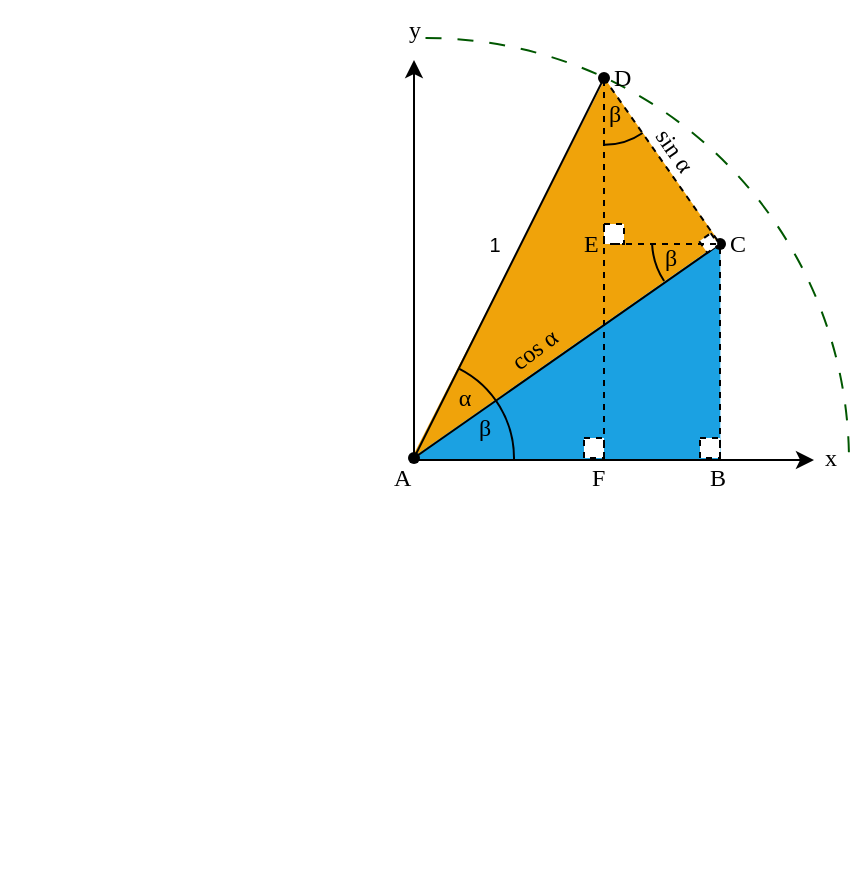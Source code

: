 <mxfile version="28.0.7">
  <diagram name="Page-1" id="98NNi3en-TZQ4uQMV90l">
    <mxGraphModel dx="1421" dy="1354" grid="1" gridSize="10" guides="1" tooltips="1" connect="1" arrows="1" fold="1" page="1" pageScale="1" pageWidth="827" pageHeight="1169" math="0" shadow="0">
      <root>
        <mxCell id="0" />
        <mxCell id="1" parent="0" />
        <mxCell id="PxSWsM7b8-aeUEH5RUzK-1" value="" style="verticalLabelPosition=bottom;verticalAlign=top;html=1;shape=mxgraph.basic.arc;startAngle=0;endAngle=0.248;aspect=fixed;dashed=1;dashPattern=8 8;fillColor=#008a00;fontColor=#ffffff;strokeColor=#005700;" vertex="1" parent="1">
          <mxGeometry x="14" y="359" width="423.5" height="423.5" as="geometry" />
        </mxCell>
        <mxCell id="hgMQAKNkKGoYwcbPnEij-1" value="" style="group" parent="1" vertex="1" connectable="0">
          <mxGeometry x="205" y="340" width="238" height="359" as="geometry" />
        </mxCell>
        <mxCell id="hgMQAKNkKGoYwcbPnEij-44" value="" style="verticalLabelPosition=bottom;verticalAlign=top;html=1;shape=mxgraph.basic.orthogonal_triangle;flipV=0;flipH=1;fillColor=#1ba1e2;fontColor=#ffffff;strokeColor=none;" parent="hgMQAKNkKGoYwcbPnEij-1" vertex="1">
          <mxGeometry x="12.18" y="121" width="156" height="109" as="geometry" />
        </mxCell>
        <mxCell id="hgMQAKNkKGoYwcbPnEij-39" value="" style="verticalLabelPosition=bottom;verticalAlign=top;html=1;shape=mxgraph.basic.orthogonal_triangle;rotation=145;flipH=0;flipV=1;fillColor=#f0a30a;fontColor=#000000;strokeColor=none;" parent="hgMQAKNkKGoYwcbPnEij-1" vertex="1">
          <mxGeometry x="-31.82" y="84.27" width="188" height="100" as="geometry" />
        </mxCell>
        <mxCell id="hgMQAKNkKGoYwcbPnEij-7" value="" style="verticalLabelPosition=bottom;verticalAlign=top;html=1;shape=mxgraph.basic.arc;startAngle=0.075;endAngle=0.253;" parent="hgMQAKNkKGoYwcbPnEij-1" vertex="1">
          <mxGeometry x="-35" y="179" width="100" height="100" as="geometry" />
        </mxCell>
        <mxCell id="hgMQAKNkKGoYwcbPnEij-2" value="" style="endArrow=classic;html=1;rounded=0;strokeColor=light-dark(#000000,#FF3333);" parent="hgMQAKNkKGoYwcbPnEij-1" edge="1">
          <mxGeometry width="50" height="50" relative="1" as="geometry">
            <mxPoint x="15" y="230" as="sourcePoint" />
            <mxPoint x="15" y="30" as="targetPoint" />
          </mxGeometry>
        </mxCell>
        <mxCell id="hgMQAKNkKGoYwcbPnEij-3" value="" style="endArrow=classic;html=1;rounded=0;fillColor=#a20025;strokeColor=light-dark(#000000,#3333FF);" parent="hgMQAKNkKGoYwcbPnEij-1" edge="1">
          <mxGeometry width="50" height="50" relative="1" as="geometry">
            <mxPoint x="15" y="230" as="sourcePoint" />
            <mxPoint x="215" y="230" as="targetPoint" />
          </mxGeometry>
        </mxCell>
        <mxCell id="hgMQAKNkKGoYwcbPnEij-4" value="&lt;font style=&quot;color: light-dark(rgb(0, 0, 0), rgb(51, 51, 255));&quot; face=&quot;Times New Roman&quot;&gt;x&lt;/font&gt;" style="text;html=1;align=center;verticalAlign=middle;resizable=0;points=[];autosize=1;strokeColor=none;fillColor=none;" parent="hgMQAKNkKGoYwcbPnEij-1" vertex="1">
          <mxGeometry x="208" y="214" width="30" height="30" as="geometry" />
        </mxCell>
        <mxCell id="hgMQAKNkKGoYwcbPnEij-5" value="&lt;font style=&quot;color: light-dark(rgb(0, 0, 0), rgb(255, 51, 51));&quot; face=&quot;Times New Roman&quot;&gt;y&lt;/font&gt;" style="text;html=1;align=center;verticalAlign=middle;resizable=0;points=[];autosize=1;strokeColor=none;fillColor=none;" parent="hgMQAKNkKGoYwcbPnEij-1" vertex="1">
          <mxGeometry width="30" height="30" as="geometry" />
        </mxCell>
        <mxCell id="hgMQAKNkKGoYwcbPnEij-15" value="" style="endArrow=none;html=1;rounded=0;entryX=0;entryY=0.5;entryDx=0;entryDy=0;strokeColor=light-dark(#000000,#FF9933);" parent="hgMQAKNkKGoYwcbPnEij-1" source="hgMQAKNkKGoYwcbPnEij-6" target="hgMQAKNkKGoYwcbPnEij-11" edge="1">
          <mxGeometry width="50" height="50" relative="1" as="geometry">
            <mxPoint x="50" y="159" as="sourcePoint" />
            <mxPoint x="100" y="109" as="targetPoint" />
          </mxGeometry>
        </mxCell>
        <mxCell id="hgMQAKNkKGoYwcbPnEij-16" value="" style="endArrow=none;html=1;rounded=0;exitX=0.867;exitY=0.483;exitDx=0;exitDy=0;exitPerimeter=0;entryX=0.317;entryY=0.617;entryDx=0;entryDy=0;entryPerimeter=0;strokeColor=light-dark(#000000,#FF9933);" parent="hgMQAKNkKGoYwcbPnEij-1" source="hgMQAKNkKGoYwcbPnEij-6" target="hgMQAKNkKGoYwcbPnEij-13" edge="1">
          <mxGeometry width="50" height="50" relative="1" as="geometry">
            <mxPoint x="50" y="159" as="sourcePoint" />
            <mxPoint x="100" y="109" as="targetPoint" />
          </mxGeometry>
        </mxCell>
        <mxCell id="hgMQAKNkKGoYwcbPnEij-20" value="" style="endArrow=none;html=1;rounded=0;exitX=0;exitY=0.5;exitDx=0;exitDy=0;dashed=1;" parent="hgMQAKNkKGoYwcbPnEij-1" source="hgMQAKNkKGoYwcbPnEij-14" target="hgMQAKNkKGoYwcbPnEij-10" edge="1">
          <mxGeometry width="50" height="50" relative="1" as="geometry">
            <mxPoint x="120" y="129" as="sourcePoint" />
            <mxPoint x="170" y="79" as="targetPoint" />
          </mxGeometry>
        </mxCell>
        <mxCell id="hgMQAKNkKGoYwcbPnEij-22" value="" style="rounded=0;whiteSpace=wrap;html=1;dashed=1;" parent="hgMQAKNkKGoYwcbPnEij-1" vertex="1">
          <mxGeometry x="110" y="112" width="10" height="10" as="geometry" />
        </mxCell>
        <mxCell id="hgMQAKNkKGoYwcbPnEij-27" value="" style="whiteSpace=wrap;html=1;aspect=fixed;dashed=1;" parent="hgMQAKNkKGoYwcbPnEij-1" vertex="1">
          <mxGeometry x="100" y="219" width="10" height="10" as="geometry" />
        </mxCell>
        <mxCell id="hgMQAKNkKGoYwcbPnEij-19" value="" style="endArrow=none;html=1;rounded=0;entryX=0;entryY=0.5;entryDx=0;entryDy=0;dashed=1;exitX=1;exitY=1;exitDx=0;exitDy=0;" parent="hgMQAKNkKGoYwcbPnEij-1" source="hgMQAKNkKGoYwcbPnEij-27" target="hgMQAKNkKGoYwcbPnEij-14" edge="1">
          <mxGeometry width="50" height="50" relative="1" as="geometry">
            <mxPoint x="110" y="220" as="sourcePoint" />
            <mxPoint x="180" y="140" as="targetPoint" />
          </mxGeometry>
        </mxCell>
        <mxCell id="hgMQAKNkKGoYwcbPnEij-28" value="" style="whiteSpace=wrap;html=1;aspect=fixed;dashed=1;" parent="hgMQAKNkKGoYwcbPnEij-1" vertex="1">
          <mxGeometry x="158" y="219" width="10" height="10" as="geometry" />
        </mxCell>
        <mxCell id="hgMQAKNkKGoYwcbPnEij-6" value="" style="shape=waypoint;sketch=0;size=6;pointerEvents=1;points=[];fillColor=none;resizable=0;rotatable=0;perimeter=centerPerimeter;snapToPoint=1;" parent="hgMQAKNkKGoYwcbPnEij-1" vertex="1">
          <mxGeometry x="5" y="219" width="20" height="20" as="geometry" />
        </mxCell>
        <mxCell id="hgMQAKNkKGoYwcbPnEij-12" value="" style="group" parent="hgMQAKNkKGoYwcbPnEij-1" vertex="1" connectable="0">
          <mxGeometry x="100" y="29" width="50" height="20" as="geometry" />
        </mxCell>
        <mxCell id="hgMQAKNkKGoYwcbPnEij-14" value="&lt;div align=&quot;left&quot;&gt;&lt;font face=&quot;Times New Roman&quot;&gt;&amp;nbsp;D&lt;/font&gt;&lt;/div&gt;" style="text;html=1;align=left;verticalAlign=middle;whiteSpace=wrap;rounded=0;" parent="hgMQAKNkKGoYwcbPnEij-12" vertex="1">
          <mxGeometry x="10" width="40" height="20" as="geometry" />
        </mxCell>
        <mxCell id="hgMQAKNkKGoYwcbPnEij-13" value="&#xa;" style="shape=waypoint;sketch=0;size=6;pointerEvents=1;points=[];fillColor=none;resizable=0;rotatable=0;perimeter=centerPerimeter;snapToPoint=1;dashed=1;dashPattern=8 8;" parent="hgMQAKNkKGoYwcbPnEij-12" vertex="1">
          <mxGeometry width="20" height="20" as="geometry" />
        </mxCell>
        <mxCell id="hgMQAKNkKGoYwcbPnEij-9" value="" style="group" parent="hgMQAKNkKGoYwcbPnEij-1" vertex="1" connectable="0">
          <mxGeometry x="158" y="112" width="50" height="20" as="geometry" />
        </mxCell>
        <mxCell id="hgMQAKNkKGoYwcbPnEij-10" value="&#xa;" style="shape=waypoint;sketch=0;size=6;pointerEvents=1;points=[];fillColor=none;resizable=0;rotatable=0;perimeter=centerPerimeter;snapToPoint=1;" parent="hgMQAKNkKGoYwcbPnEij-9" vertex="1">
          <mxGeometry width="20" height="20" as="geometry" />
        </mxCell>
        <mxCell id="hgMQAKNkKGoYwcbPnEij-11" value="&lt;div align=&quot;left&quot;&gt;&lt;font face=&quot;Times New Roman&quot;&gt;&amp;nbsp;C&lt;/font&gt;&lt;/div&gt;" style="text;html=1;align=left;verticalAlign=middle;whiteSpace=wrap;rounded=0;" parent="hgMQAKNkKGoYwcbPnEij-9" vertex="1">
          <mxGeometry x="10" width="40" height="20" as="geometry" />
        </mxCell>
        <mxCell id="hgMQAKNkKGoYwcbPnEij-25" value="" style="rounded=0;whiteSpace=wrap;html=1;direction=south;rotation=325;dashed=1;" parent="hgMQAKNkKGoYwcbPnEij-9" vertex="1">
          <mxGeometry x="1" y="6" width="7" height="7" as="geometry" />
        </mxCell>
        <mxCell id="hgMQAKNkKGoYwcbPnEij-30" value="&lt;font style=&quot;font-size: 10px; color: light-dark(rgb(0, 0, 0), rgb(255, 153, 51));&quot;&gt;1&lt;/font&gt;" style="text;html=1;align=center;verticalAlign=middle;resizable=0;points=[];autosize=1;strokeColor=none;fillColor=none;" parent="hgMQAKNkKGoYwcbPnEij-1" vertex="1">
          <mxGeometry x="40" y="107" width="30" height="30" as="geometry" />
        </mxCell>
        <mxCell id="hgMQAKNkKGoYwcbPnEij-31" value="&lt;div align=&quot;left&quot;&gt;&lt;font face=&quot;Times New Roman&quot;&gt;&amp;nbsp;A&lt;/font&gt;&lt;/div&gt;" style="text;html=1;align=left;verticalAlign=middle;whiteSpace=wrap;rounded=0;" parent="hgMQAKNkKGoYwcbPnEij-1" vertex="1">
          <mxGeometry y="229" width="40" height="20" as="geometry" />
        </mxCell>
        <mxCell id="hgMQAKNkKGoYwcbPnEij-32" value="&lt;div align=&quot;left&quot;&gt;&lt;font face=&quot;Times New Roman&quot;&gt;&amp;nbsp;F&lt;/font&gt;&lt;/div&gt;" style="text;html=1;align=left;verticalAlign=middle;whiteSpace=wrap;rounded=0;" parent="hgMQAKNkKGoYwcbPnEij-1" vertex="1">
          <mxGeometry x="99" y="229" width="40" height="20" as="geometry" />
        </mxCell>
        <mxCell id="hgMQAKNkKGoYwcbPnEij-33" value="&lt;div align=&quot;left&quot;&gt;&lt;font face=&quot;Times New Roman&quot;&gt;&amp;nbsp;B&lt;/font&gt;&lt;/div&gt;" style="text;html=1;align=left;verticalAlign=middle;whiteSpace=wrap;rounded=0;" parent="hgMQAKNkKGoYwcbPnEij-1" vertex="1">
          <mxGeometry x="158" y="229" width="40" height="20" as="geometry" />
        </mxCell>
        <mxCell id="hgMQAKNkKGoYwcbPnEij-34" value="&lt;div align=&quot;left&quot;&gt;&lt;font face=&quot;Times New Roman&quot;&gt;&amp;nbsp;E&lt;/font&gt;&lt;/div&gt;" style="text;html=1;align=left;verticalAlign=middle;whiteSpace=wrap;rounded=0;" parent="hgMQAKNkKGoYwcbPnEij-1" vertex="1">
          <mxGeometry x="95" y="112" width="40" height="20" as="geometry" />
        </mxCell>
        <mxCell id="hgMQAKNkKGoYwcbPnEij-37" value="&lt;font face=&quot;Times New Roman&quot;&gt;sin&lt;span lang=&quot;en&quot; class=&quot;BxUVEf ILfuVd&quot;&gt;&lt;span class=&quot;hgKElc&quot;&gt;&amp;nbsp;α&lt;/span&gt;&lt;/span&gt;&lt;/font&gt;" style="text;html=1;align=center;verticalAlign=middle;resizable=0;points=[];autosize=1;strokeColor=none;fillColor=none;rotation=55;" parent="hgMQAKNkKGoYwcbPnEij-1" vertex="1">
          <mxGeometry x="120" y="60" width="50" height="30" as="geometry" />
        </mxCell>
        <mxCell id="hgMQAKNkKGoYwcbPnEij-38" value="&lt;font face=&quot;Times New Roman&quot;&gt;&lt;span lang=&quot;en&quot; class=&quot;BxUVEf ILfuVd&quot;&gt;&lt;span class=&quot;hgKElc&quot;&gt;cos&amp;nbsp;&lt;/span&gt;&lt;/span&gt;&lt;/font&gt;&lt;font face=&quot;Times New Roman&quot;&gt;&lt;span lang=&quot;en&quot; class=&quot;BxUVEf ILfuVd&quot;&gt;&lt;span class=&quot;hgKElc&quot;&gt;α&lt;/span&gt;&lt;/span&gt;&lt;/font&gt;" style="text;html=1;align=center;verticalAlign=middle;resizable=0;points=[];autosize=1;strokeColor=none;fillColor=none;rotation=323;" parent="hgMQAKNkKGoYwcbPnEij-1" vertex="1">
          <mxGeometry x="50" y="160" width="50" height="30" as="geometry" />
        </mxCell>
        <mxCell id="hgMQAKNkKGoYwcbPnEij-41" value="&lt;font face=&quot;Times New Roman&quot;&gt;&lt;span lang=&quot;en&quot; class=&quot;BxUVEf ILfuVd&quot;&gt;&lt;span class=&quot;hgKElc&quot;&gt;α&lt;/span&gt;&lt;/span&gt;&lt;/font&gt;" style="text;html=1;align=center;verticalAlign=middle;resizable=0;points=[];autosize=1;strokeColor=none;fillColor=none;" parent="hgMQAKNkKGoYwcbPnEij-1" vertex="1">
          <mxGeometry x="25" y="184.27" width="30" height="30" as="geometry" />
        </mxCell>
        <mxCell id="hgMQAKNkKGoYwcbPnEij-43" value="&lt;span data-huuid=&quot;11080961971377987387&quot;&gt;&lt;span&gt;&lt;font face=&quot;Times New Roman&quot;&gt;β&lt;/font&gt;&lt;/span&gt;&lt;/span&gt;" style="text;html=1;align=center;verticalAlign=middle;resizable=0;points=[];autosize=1;strokeColor=none;fillColor=none;" parent="hgMQAKNkKGoYwcbPnEij-1" vertex="1">
          <mxGeometry x="35" y="199.0" width="30" height="30" as="geometry" />
        </mxCell>
        <mxCell id="hA9lWFGxY8dei8BSWIib-4" value="" style="verticalLabelPosition=bottom;verticalAlign=top;html=1;shape=mxgraph.basic.arc;startAngle=0.655;endAngle=0.742;" parent="hgMQAKNkKGoYwcbPnEij-1" vertex="1">
          <mxGeometry x="134" y="84.27" width="70" height="72" as="geometry" />
        </mxCell>
        <mxCell id="hA9lWFGxY8dei8BSWIib-5" value="&lt;span data-huuid=&quot;11080961971377987387&quot;&gt;&lt;span&gt;&lt;font face=&quot;Times New Roman&quot;&gt;β&lt;/font&gt;&lt;/span&gt;&lt;/span&gt;" style="text;html=1;align=center;verticalAlign=middle;resizable=0;points=[];autosize=1;strokeColor=none;fillColor=none;fontColor=light-dark(#000000,#62A0EA);" parent="hgMQAKNkKGoYwcbPnEij-1" vertex="1">
          <mxGeometry x="128" y="114" width="30" height="30" as="geometry" />
        </mxCell>
        <mxCell id="hA9lWFGxY8dei8BSWIib-7" value="" style="verticalLabelPosition=bottom;verticalAlign=top;html=1;shape=mxgraph.basic.arc;startAngle=0.404;endAngle=0.5;aspect=fixed;" parent="hgMQAKNkKGoYwcbPnEij-1" vertex="1">
          <mxGeometry x="77" y="5.64" width="66.73" height="66.73" as="geometry" />
        </mxCell>
        <mxCell id="hA9lWFGxY8dei8BSWIib-8" value="&lt;span data-huuid=&quot;11080961971377987387&quot;&gt;&lt;span&gt;&lt;font face=&quot;Times New Roman&quot;&gt;β&lt;/font&gt;&lt;/span&gt;&lt;/span&gt;" style="text;html=1;align=center;verticalAlign=middle;resizable=0;points=[];autosize=1;strokeColor=none;fillColor=none;fontColor=light-dark(#000000,#62A0EA);" parent="hgMQAKNkKGoYwcbPnEij-1" vertex="1">
          <mxGeometry x="100" y="42.37" width="30" height="30" as="geometry" />
        </mxCell>
        <mxCell id="hgMQAKNkKGoYwcbPnEij-21" value="" style="endArrow=none;html=1;rounded=0;entryX=0;entryY=0.5;entryDx=0;entryDy=0;dashed=1;strokeWidth=1;jumpSize=6;" parent="hgMQAKNkKGoYwcbPnEij-1" target="hgMQAKNkKGoYwcbPnEij-11" edge="1">
          <mxGeometry width="50" height="50" relative="1" as="geometry">
            <mxPoint x="115" y="122" as="sourcePoint" />
            <mxPoint x="175" y="80" as="targetPoint" />
          </mxGeometry>
        </mxCell>
        <mxCell id="hgMQAKNkKGoYwcbPnEij-18" value="" style="endArrow=none;html=1;rounded=0;entryX=0.457;entryY=0.671;entryDx=0;entryDy=0;entryPerimeter=0;dashed=1;exitX=0.25;exitY=0;exitDx=0;exitDy=0;" parent="hgMQAKNkKGoYwcbPnEij-1" target="hgMQAKNkKGoYwcbPnEij-10" edge="1" source="hgMQAKNkKGoYwcbPnEij-33">
          <mxGeometry width="50" height="50" relative="1" as="geometry">
            <mxPoint x="173" y="220" as="sourcePoint" />
            <mxPoint x="185" y="140" as="targetPoint" />
          </mxGeometry>
        </mxCell>
      </root>
    </mxGraphModel>
  </diagram>
</mxfile>

